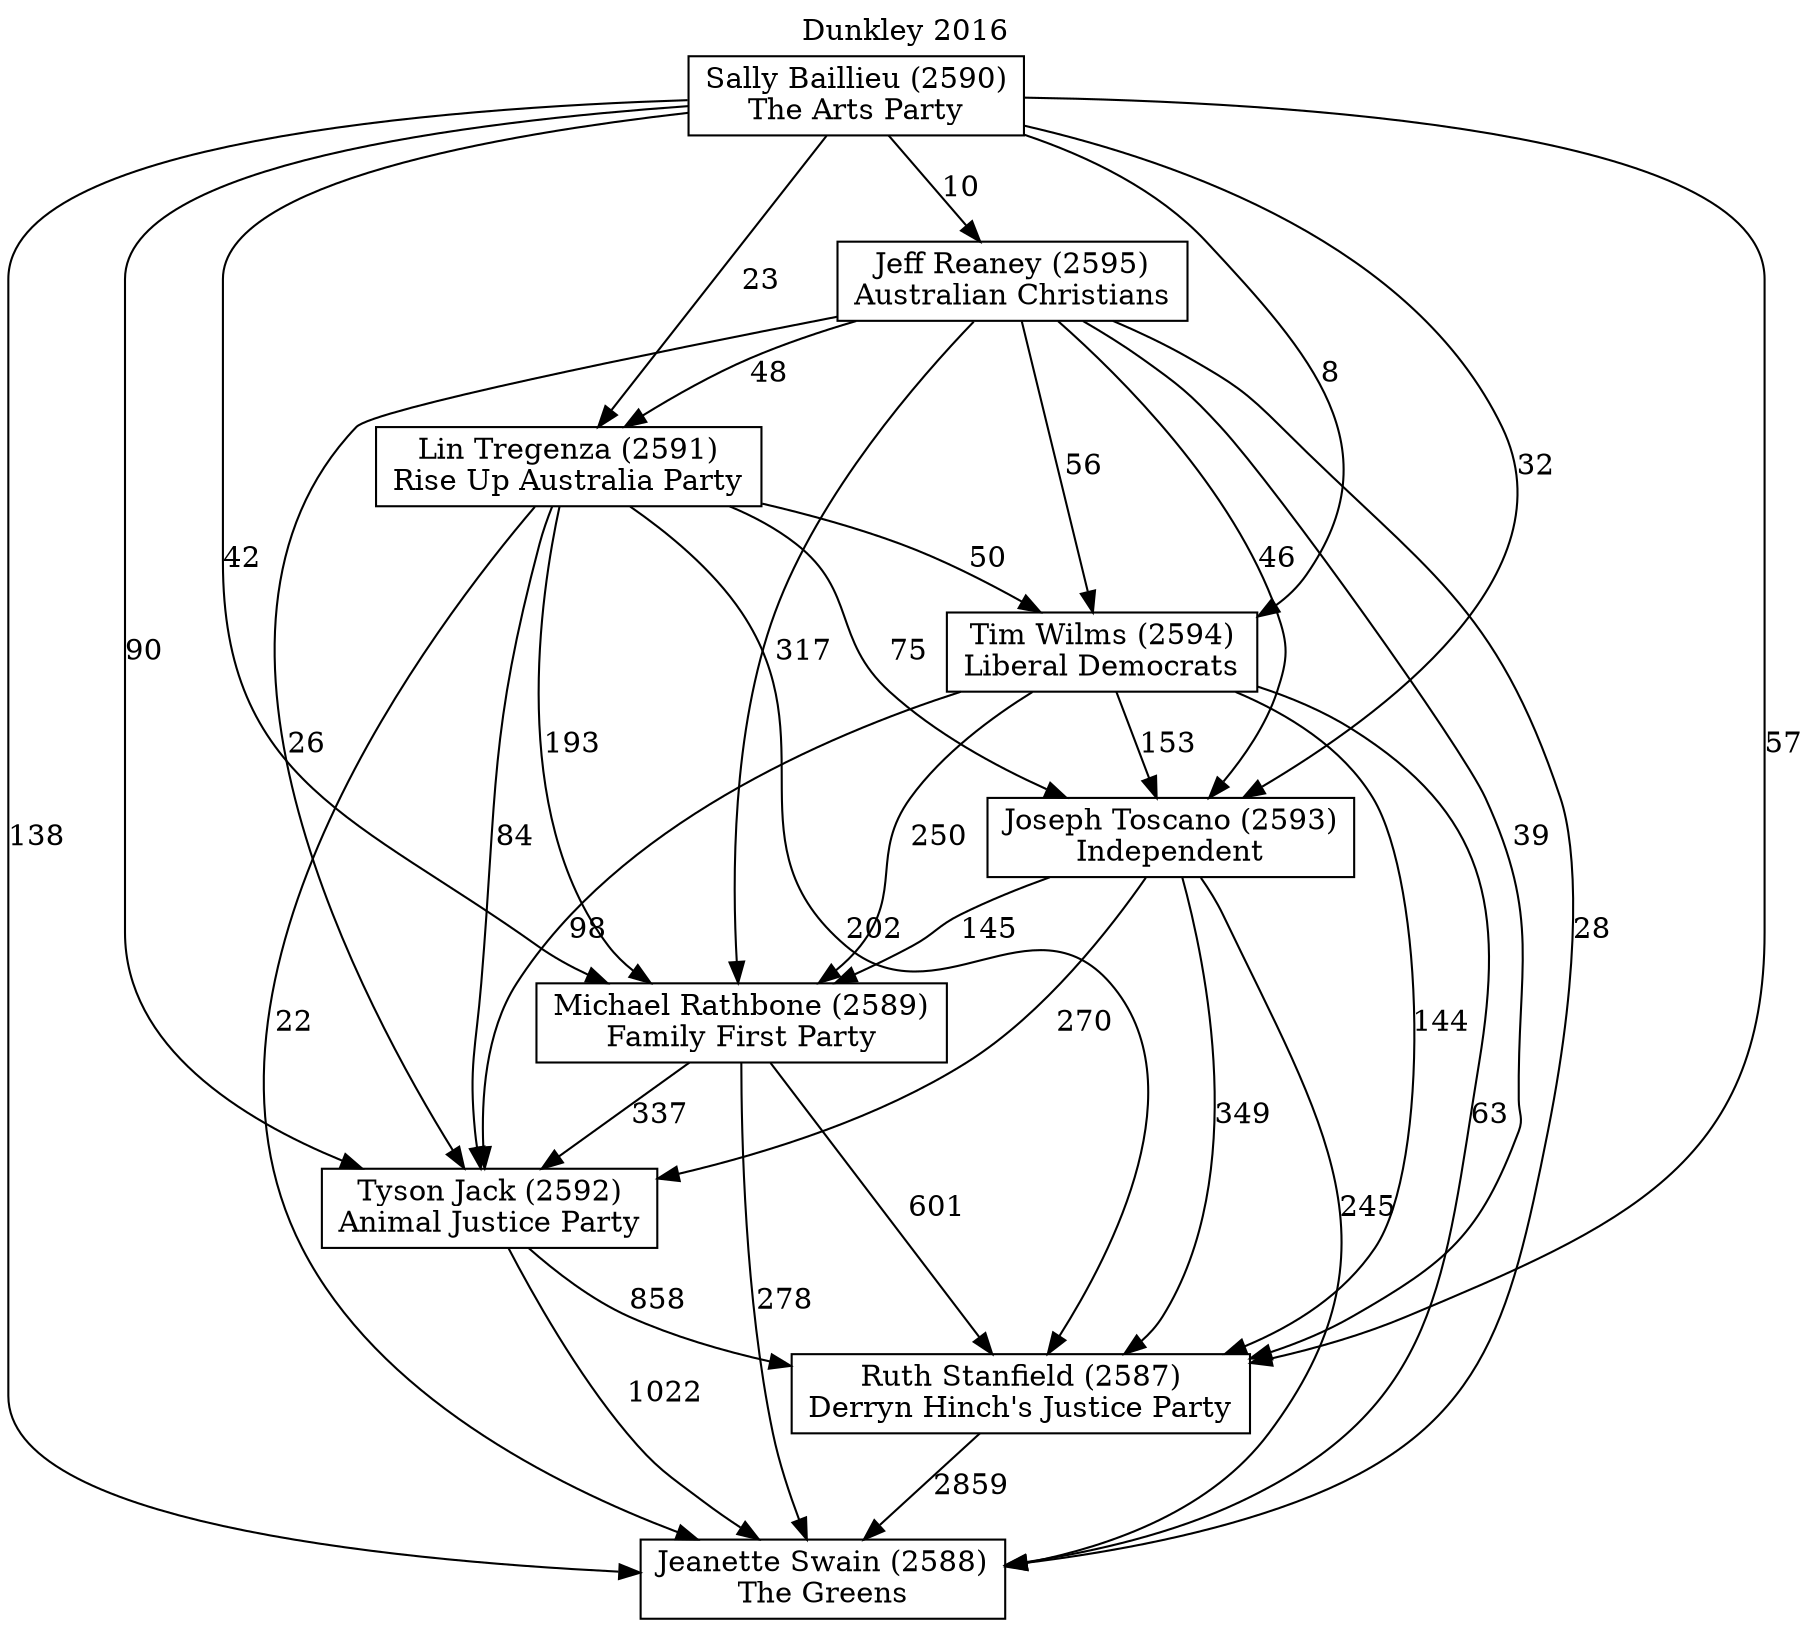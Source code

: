 // House preference flow
digraph "Jeanette Swain (2588)_Dunkley_2016" {
	graph [label="Dunkley 2016" labelloc=t mclimit=10]
	node [shape=box]
	"Sally Baillieu (2590)" [label="Sally Baillieu (2590)
The Arts Party"]
	"Ruth Stanfield (2587)" [label="Ruth Stanfield (2587)
Derryn Hinch's Justice Party"]
	"Jeff Reaney (2595)" [label="Jeff Reaney (2595)
Australian Christians"]
	"Lin Tregenza (2591)" [label="Lin Tregenza (2591)
Rise Up Australia Party"]
	"Tim Wilms (2594)" [label="Tim Wilms (2594)
Liberal Democrats"]
	"Michael Rathbone (2589)" [label="Michael Rathbone (2589)
Family First Party"]
	"Tyson Jack (2592)" [label="Tyson Jack (2592)
Animal Justice Party"]
	"Jeanette Swain (2588)" [label="Jeanette Swain (2588)
The Greens"]
	"Joseph Toscano (2593)" [label="Joseph Toscano (2593)
Independent"]
	"Lin Tregenza (2591)" -> "Michael Rathbone (2589)" [label=193]
	"Sally Baillieu (2590)" -> "Lin Tregenza (2591)" [label=23]
	"Jeff Reaney (2595)" -> "Lin Tregenza (2591)" [label=48]
	"Jeff Reaney (2595)" -> "Joseph Toscano (2593)" [label=46]
	"Lin Tregenza (2591)" -> "Joseph Toscano (2593)" [label=75]
	"Lin Tregenza (2591)" -> "Tyson Jack (2592)" [label=84]
	"Tim Wilms (2594)" -> "Ruth Stanfield (2587)" [label=144]
	"Sally Baillieu (2590)" -> "Tim Wilms (2594)" [label=8]
	"Ruth Stanfield (2587)" -> "Jeanette Swain (2588)" [label=2859]
	"Sally Baillieu (2590)" -> "Ruth Stanfield (2587)" [label=57]
	"Tim Wilms (2594)" -> "Joseph Toscano (2593)" [label=153]
	"Tim Wilms (2594)" -> "Tyson Jack (2592)" [label=98]
	"Sally Baillieu (2590)" -> "Jeanette Swain (2588)" [label=138]
	"Sally Baillieu (2590)" -> "Tyson Jack (2592)" [label=90]
	"Tim Wilms (2594)" -> "Michael Rathbone (2589)" [label=250]
	"Jeff Reaney (2595)" -> "Tim Wilms (2594)" [label=56]
	"Tyson Jack (2592)" -> "Ruth Stanfield (2587)" [label=858]
	"Lin Tregenza (2591)" -> "Tim Wilms (2594)" [label=50]
	"Jeff Reaney (2595)" -> "Ruth Stanfield (2587)" [label=39]
	"Sally Baillieu (2590)" -> "Jeff Reaney (2595)" [label=10]
	"Michael Rathbone (2589)" -> "Ruth Stanfield (2587)" [label=601]
	"Tyson Jack (2592)" -> "Jeanette Swain (2588)" [label=1022]
	"Jeff Reaney (2595)" -> "Tyson Jack (2592)" [label=26]
	"Tim Wilms (2594)" -> "Jeanette Swain (2588)" [label=63]
	"Sally Baillieu (2590)" -> "Joseph Toscano (2593)" [label=32]
	"Jeff Reaney (2595)" -> "Jeanette Swain (2588)" [label=28]
	"Joseph Toscano (2593)" -> "Michael Rathbone (2589)" [label=145]
	"Joseph Toscano (2593)" -> "Ruth Stanfield (2587)" [label=349]
	"Jeff Reaney (2595)" -> "Michael Rathbone (2589)" [label=317]
	"Michael Rathbone (2589)" -> "Jeanette Swain (2588)" [label=278]
	"Michael Rathbone (2589)" -> "Tyson Jack (2592)" [label=337]
	"Lin Tregenza (2591)" -> "Ruth Stanfield (2587)" [label=202]
	"Lin Tregenza (2591)" -> "Jeanette Swain (2588)" [label=22]
	"Sally Baillieu (2590)" -> "Michael Rathbone (2589)" [label=42]
	"Joseph Toscano (2593)" -> "Tyson Jack (2592)" [label=270]
	"Joseph Toscano (2593)" -> "Jeanette Swain (2588)" [label=245]
}
